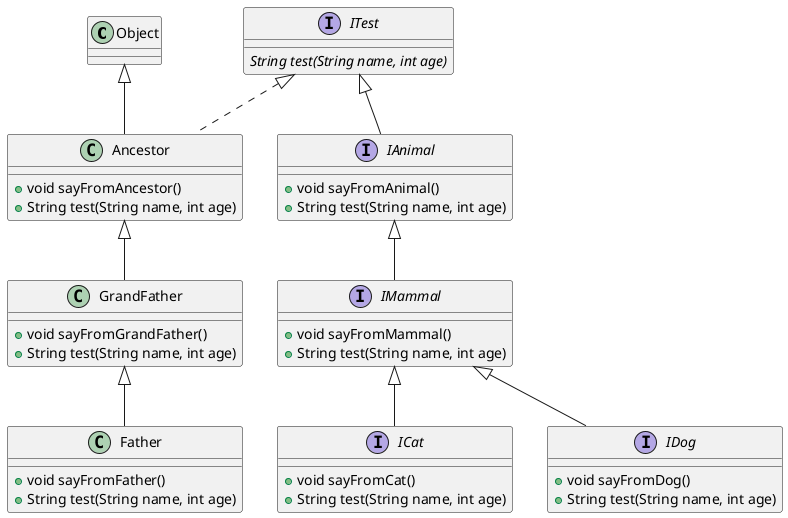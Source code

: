 @startuml
class Object

interface ITest {
    {abstract} String test(String name, int age)
}

class Ancestor extends Object implements ITest {
    + void sayFromAncestor()
    + String test(String name, int age)
}

class GrandFather extends Ancestor {
    + void sayFromGrandFather()
    + String test(String name, int age)
}
class Father extends GrandFather {
    + void sayFromFather()
    + String test(String name, int age)
}

interface IAnimal extends ITest {
    + void sayFromAnimal()
    + String test(String name, int age)
}

interface IMammal extends IAnimal {
    + void sayFromMammal()
    + String test(String name, int age)
}

interface ICat extends IMammal {
    + void sayFromCat()
    + String test(String name, int age)
}

interface IDog extends IMammal {
    + void sayFromDog()
    + String test(String name, int age)
}
@enduml